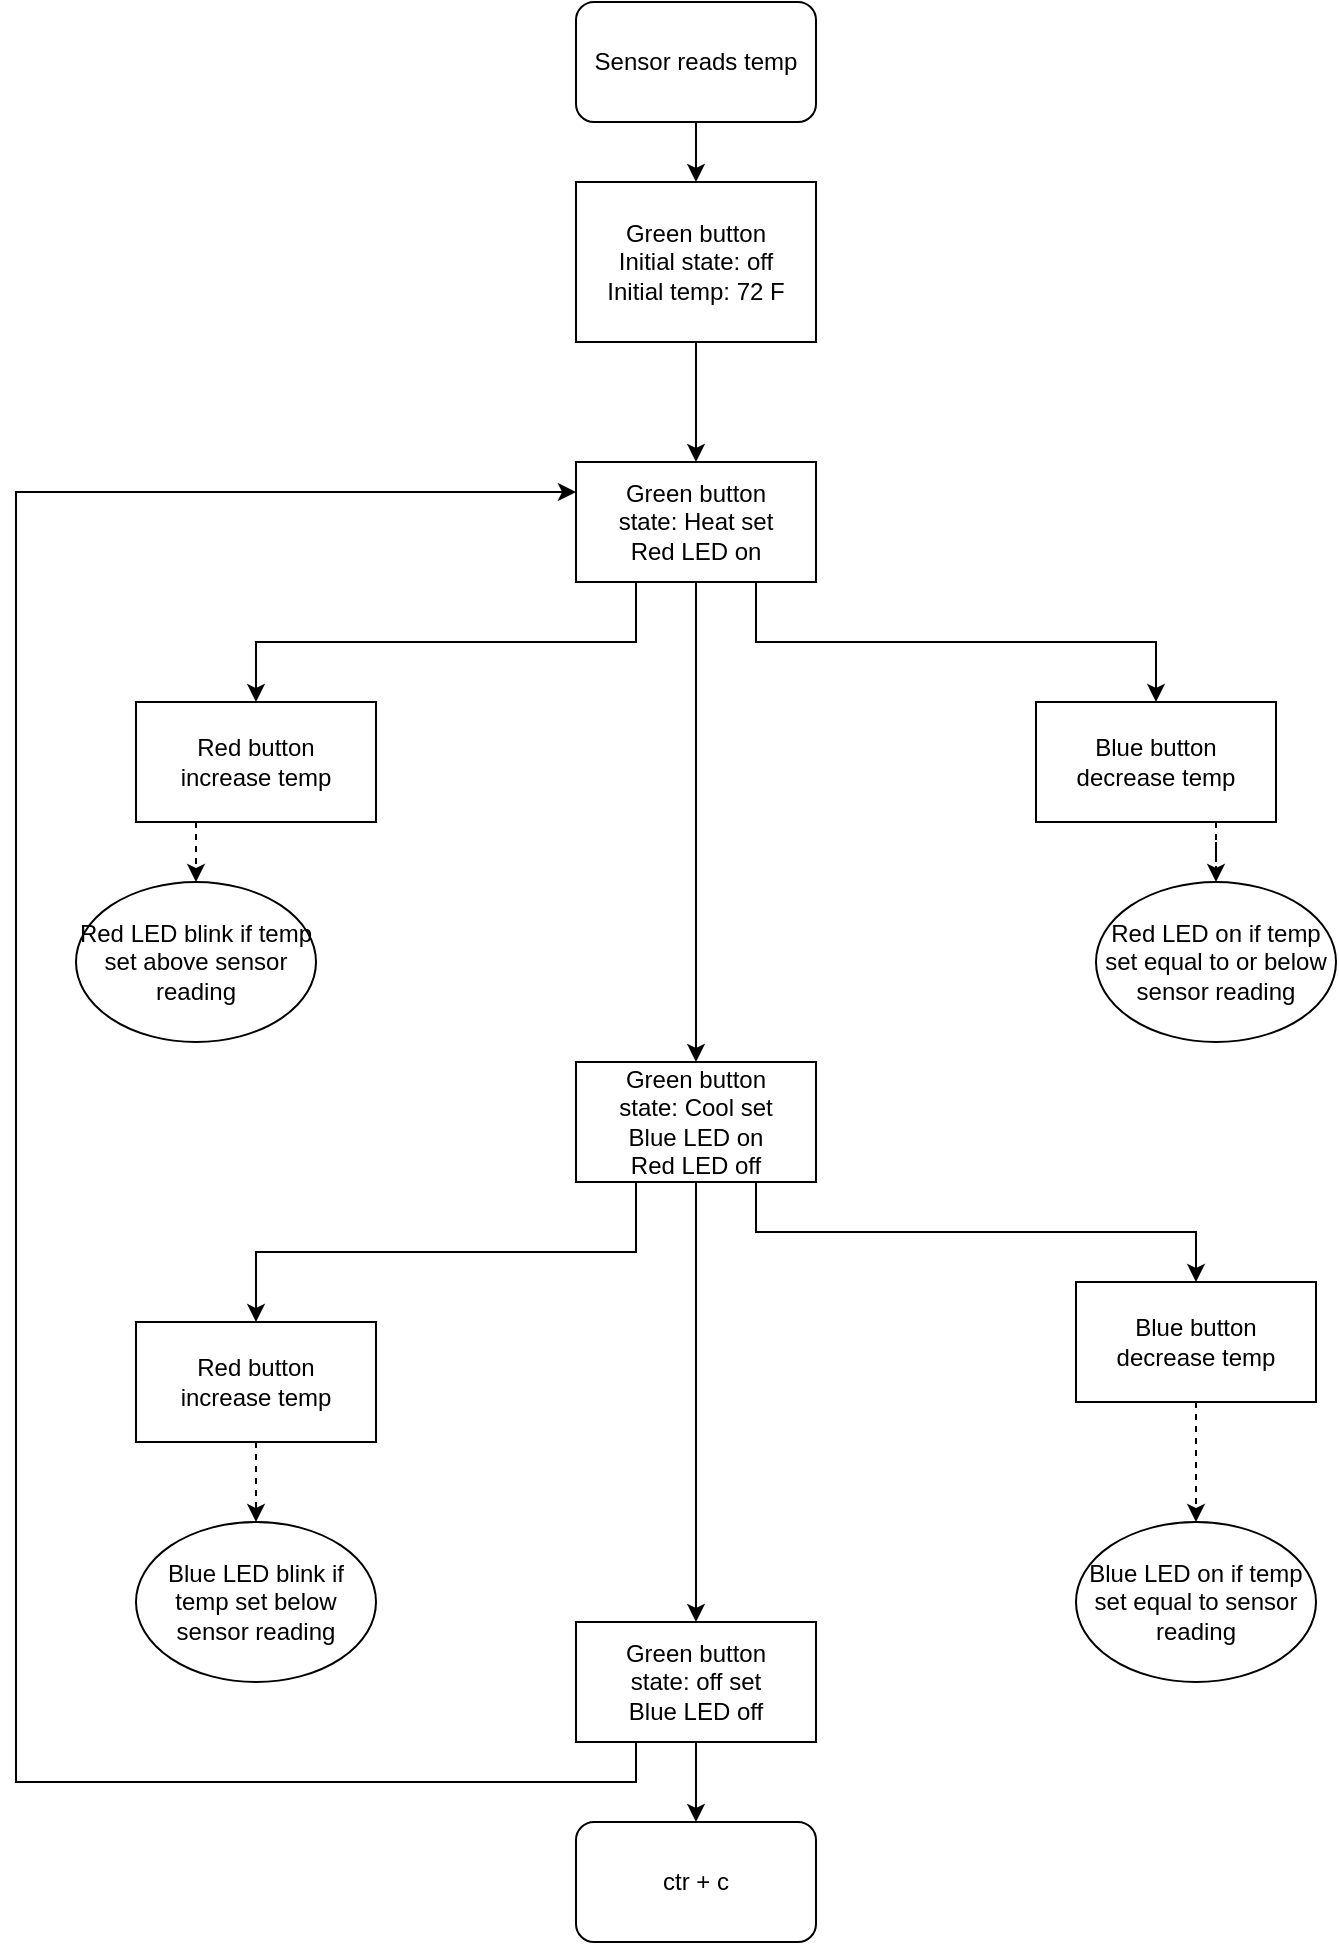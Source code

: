 <mxfile version="28.2.7">
  <diagram name="Page-1" id="tIDh99Yv6BTX3EbSSz53">
    <mxGraphModel dx="731" dy="462" grid="1" gridSize="10" guides="1" tooltips="1" connect="1" arrows="1" fold="1" page="1" pageScale="1" pageWidth="850" pageHeight="1100" math="0" shadow="0">
      <root>
        <mxCell id="0" />
        <mxCell id="1" parent="0" />
        <mxCell id="zcTM9YWFstVlqwSi4tAH-6" style="edgeStyle=orthogonalEdgeStyle;rounded=0;orthogonalLoop=1;jettySize=auto;html=1;exitX=0.5;exitY=1;exitDx=0;exitDy=0;entryX=0.5;entryY=0;entryDx=0;entryDy=0;" edge="1" parent="1" source="zcTM9YWFstVlqwSi4tAH-1" target="zcTM9YWFstVlqwSi4tAH-3">
          <mxGeometry relative="1" as="geometry" />
        </mxCell>
        <mxCell id="zcTM9YWFstVlqwSi4tAH-1" value="Green button&lt;div&gt;Initial state: off&lt;/div&gt;&lt;div&gt;Initial temp: 72 F&lt;/div&gt;" style="rounded=0;whiteSpace=wrap;html=1;" vertex="1" parent="1">
          <mxGeometry x="320" y="100" width="120" height="80" as="geometry" />
        </mxCell>
        <mxCell id="zcTM9YWFstVlqwSi4tAH-30" style="edgeStyle=orthogonalEdgeStyle;rounded=0;orthogonalLoop=1;jettySize=auto;html=1;exitX=0.5;exitY=1;exitDx=0;exitDy=0;entryX=0.5;entryY=0;entryDx=0;entryDy=0;" edge="1" parent="1" source="zcTM9YWFstVlqwSi4tAH-2" target="zcTM9YWFstVlqwSi4tAH-28">
          <mxGeometry relative="1" as="geometry" />
        </mxCell>
        <mxCell id="zcTM9YWFstVlqwSi4tAH-31" style="edgeStyle=orthogonalEdgeStyle;rounded=0;orthogonalLoop=1;jettySize=auto;html=1;exitX=0.25;exitY=1;exitDx=0;exitDy=0;entryX=0.5;entryY=0;entryDx=0;entryDy=0;" edge="1" parent="1" source="zcTM9YWFstVlqwSi4tAH-2" target="zcTM9YWFstVlqwSi4tAH-26">
          <mxGeometry relative="1" as="geometry" />
        </mxCell>
        <mxCell id="zcTM9YWFstVlqwSi4tAH-32" style="edgeStyle=orthogonalEdgeStyle;rounded=0;orthogonalLoop=1;jettySize=auto;html=1;exitX=0.75;exitY=1;exitDx=0;exitDy=0;entryX=0.5;entryY=0;entryDx=0;entryDy=0;" edge="1" parent="1" source="zcTM9YWFstVlqwSi4tAH-2" target="zcTM9YWFstVlqwSi4tAH-27">
          <mxGeometry relative="1" as="geometry" />
        </mxCell>
        <mxCell id="zcTM9YWFstVlqwSi4tAH-2" value="Green button&lt;div&gt;state: Cool set&lt;/div&gt;&lt;div&gt;Blue LED on&lt;/div&gt;&lt;div&gt;Red LED off&lt;/div&gt;" style="rounded=0;whiteSpace=wrap;html=1;" vertex="1" parent="1">
          <mxGeometry x="320" y="540" width="120" height="60" as="geometry" />
        </mxCell>
        <mxCell id="zcTM9YWFstVlqwSi4tAH-15" style="edgeStyle=orthogonalEdgeStyle;rounded=0;orthogonalLoop=1;jettySize=auto;html=1;exitX=0.25;exitY=1;exitDx=0;exitDy=0;entryX=0.5;entryY=0;entryDx=0;entryDy=0;dashed=1;" edge="1" parent="1" source="zcTM9YWFstVlqwSi4tAH-22" target="zcTM9YWFstVlqwSi4tAH-9">
          <mxGeometry relative="1" as="geometry" />
        </mxCell>
        <mxCell id="zcTM9YWFstVlqwSi4tAH-16" style="edgeStyle=orthogonalEdgeStyle;rounded=0;orthogonalLoop=1;jettySize=auto;html=1;exitX=0.75;exitY=1;exitDx=0;exitDy=0;dashed=1;" edge="1" parent="1" source="zcTM9YWFstVlqwSi4tAH-21" target="zcTM9YWFstVlqwSi4tAH-11">
          <mxGeometry relative="1" as="geometry" />
        </mxCell>
        <mxCell id="zcTM9YWFstVlqwSi4tAH-23" style="edgeStyle=orthogonalEdgeStyle;rounded=0;orthogonalLoop=1;jettySize=auto;html=1;exitX=0.5;exitY=1;exitDx=0;exitDy=0;entryX=0.5;entryY=0;entryDx=0;entryDy=0;" edge="1" parent="1" source="zcTM9YWFstVlqwSi4tAH-3" target="zcTM9YWFstVlqwSi4tAH-2">
          <mxGeometry relative="1" as="geometry" />
        </mxCell>
        <mxCell id="zcTM9YWFstVlqwSi4tAH-24" style="edgeStyle=orthogonalEdgeStyle;rounded=0;orthogonalLoop=1;jettySize=auto;html=1;exitX=0.75;exitY=1;exitDx=0;exitDy=0;" edge="1" parent="1" source="zcTM9YWFstVlqwSi4tAH-3" target="zcTM9YWFstVlqwSi4tAH-21">
          <mxGeometry relative="1" as="geometry" />
        </mxCell>
        <mxCell id="zcTM9YWFstVlqwSi4tAH-25" style="edgeStyle=orthogonalEdgeStyle;rounded=0;orthogonalLoop=1;jettySize=auto;html=1;exitX=0.25;exitY=1;exitDx=0;exitDy=0;entryX=0.5;entryY=0;entryDx=0;entryDy=0;" edge="1" parent="1" source="zcTM9YWFstVlqwSi4tAH-3" target="zcTM9YWFstVlqwSi4tAH-22">
          <mxGeometry relative="1" as="geometry" />
        </mxCell>
        <mxCell id="zcTM9YWFstVlqwSi4tAH-3" value="Green button&lt;div&gt;state: Heat set&lt;/div&gt;&lt;div&gt;Red LED on&lt;/div&gt;" style="rounded=0;whiteSpace=wrap;html=1;" vertex="1" parent="1">
          <mxGeometry x="320" y="240" width="120" height="60" as="geometry" />
        </mxCell>
        <mxCell id="zcTM9YWFstVlqwSi4tAH-39" style="edgeStyle=orthogonalEdgeStyle;rounded=0;orthogonalLoop=1;jettySize=auto;html=1;exitX=0.5;exitY=1;exitDx=0;exitDy=0;entryX=0.5;entryY=0;entryDx=0;entryDy=0;" edge="1" parent="1" source="zcTM9YWFstVlqwSi4tAH-4" target="zcTM9YWFstVlqwSi4tAH-1">
          <mxGeometry relative="1" as="geometry" />
        </mxCell>
        <mxCell id="zcTM9YWFstVlqwSi4tAH-4" value="Sensor reads temp" style="rounded=1;whiteSpace=wrap;html=1;" vertex="1" parent="1">
          <mxGeometry x="320" y="10" width="120" height="60" as="geometry" />
        </mxCell>
        <mxCell id="zcTM9YWFstVlqwSi4tAH-9" value="Red LED blink if temp set above sensor reading" style="ellipse;whiteSpace=wrap;html=1;" vertex="1" parent="1">
          <mxGeometry x="70" y="450" width="120" height="80" as="geometry" />
        </mxCell>
        <mxCell id="zcTM9YWFstVlqwSi4tAH-10" value="Blue LED on if temp set equal to sensor reading" style="ellipse;whiteSpace=wrap;html=1;" vertex="1" parent="1">
          <mxGeometry x="570" y="770" width="120" height="80" as="geometry" />
        </mxCell>
        <mxCell id="zcTM9YWFstVlqwSi4tAH-11" value="Red LED on if temp set equal to or below sensor reading" style="ellipse;whiteSpace=wrap;html=1;" vertex="1" parent="1">
          <mxGeometry x="580" y="450" width="120" height="80" as="geometry" />
        </mxCell>
        <mxCell id="zcTM9YWFstVlqwSi4tAH-12" value="Blue LED blink if temp set below sensor reading" style="ellipse;whiteSpace=wrap;html=1;" vertex="1" parent="1">
          <mxGeometry x="100" y="770" width="120" height="80" as="geometry" />
        </mxCell>
        <mxCell id="zcTM9YWFstVlqwSi4tAH-21" value="Blue button&lt;div&gt;decrease temp&lt;/div&gt;" style="rounded=0;whiteSpace=wrap;html=1;" vertex="1" parent="1">
          <mxGeometry x="550" y="360" width="120" height="60" as="geometry" />
        </mxCell>
        <mxCell id="zcTM9YWFstVlqwSi4tAH-22" value="Red button&lt;div&gt;increase temp&lt;/div&gt;" style="rounded=0;whiteSpace=wrap;html=1;" vertex="1" parent="1">
          <mxGeometry x="100" y="360" width="120" height="60" as="geometry" />
        </mxCell>
        <mxCell id="zcTM9YWFstVlqwSi4tAH-34" style="edgeStyle=orthogonalEdgeStyle;rounded=0;orthogonalLoop=1;jettySize=auto;html=1;exitX=0.5;exitY=1;exitDx=0;exitDy=0;dashed=1;" edge="1" parent="1" source="zcTM9YWFstVlqwSi4tAH-26" target="zcTM9YWFstVlqwSi4tAH-12">
          <mxGeometry relative="1" as="geometry" />
        </mxCell>
        <mxCell id="zcTM9YWFstVlqwSi4tAH-26" value="Red button&lt;div&gt;increase temp&lt;/div&gt;" style="rounded=0;whiteSpace=wrap;html=1;" vertex="1" parent="1">
          <mxGeometry x="100" y="670" width="120" height="60" as="geometry" />
        </mxCell>
        <mxCell id="zcTM9YWFstVlqwSi4tAH-33" style="edgeStyle=orthogonalEdgeStyle;rounded=0;orthogonalLoop=1;jettySize=auto;html=1;exitX=0.5;exitY=1;exitDx=0;exitDy=0;entryX=0.5;entryY=0;entryDx=0;entryDy=0;dashed=1;" edge="1" parent="1" source="zcTM9YWFstVlqwSi4tAH-27" target="zcTM9YWFstVlqwSi4tAH-10">
          <mxGeometry relative="1" as="geometry" />
        </mxCell>
        <mxCell id="zcTM9YWFstVlqwSi4tAH-27" value="Blue button&lt;div&gt;decrease temp&lt;/div&gt;" style="rounded=0;whiteSpace=wrap;html=1;" vertex="1" parent="1">
          <mxGeometry x="570" y="650" width="120" height="60" as="geometry" />
        </mxCell>
        <mxCell id="zcTM9YWFstVlqwSi4tAH-36" style="edgeStyle=orthogonalEdgeStyle;rounded=0;orthogonalLoop=1;jettySize=auto;html=1;exitX=0.25;exitY=1;exitDx=0;exitDy=0;entryX=0;entryY=0.25;entryDx=0;entryDy=0;" edge="1" parent="1" source="zcTM9YWFstVlqwSi4tAH-28" target="zcTM9YWFstVlqwSi4tAH-3">
          <mxGeometry relative="1" as="geometry">
            <Array as="points">
              <mxPoint x="350" y="900" />
              <mxPoint x="40" y="900" />
              <mxPoint x="40" y="255" />
            </Array>
          </mxGeometry>
        </mxCell>
        <mxCell id="zcTM9YWFstVlqwSi4tAH-37" style="edgeStyle=orthogonalEdgeStyle;rounded=0;orthogonalLoop=1;jettySize=auto;html=1;exitX=0.5;exitY=1;exitDx=0;exitDy=0;" edge="1" parent="1" source="zcTM9YWFstVlqwSi4tAH-28" target="zcTM9YWFstVlqwSi4tAH-38">
          <mxGeometry relative="1" as="geometry">
            <mxPoint x="380" y="950" as="targetPoint" />
          </mxGeometry>
        </mxCell>
        <mxCell id="zcTM9YWFstVlqwSi4tAH-28" value="Green button&lt;div&gt;state: off set&lt;/div&gt;&lt;div&gt;Blue LED off&lt;/div&gt;" style="rounded=0;whiteSpace=wrap;html=1;" vertex="1" parent="1">
          <mxGeometry x="320" y="820" width="120" height="60" as="geometry" />
        </mxCell>
        <mxCell id="zcTM9YWFstVlqwSi4tAH-38" value="ctr + c" style="rounded=1;whiteSpace=wrap;html=1;" vertex="1" parent="1">
          <mxGeometry x="320" y="920" width="120" height="60" as="geometry" />
        </mxCell>
      </root>
    </mxGraphModel>
  </diagram>
</mxfile>
